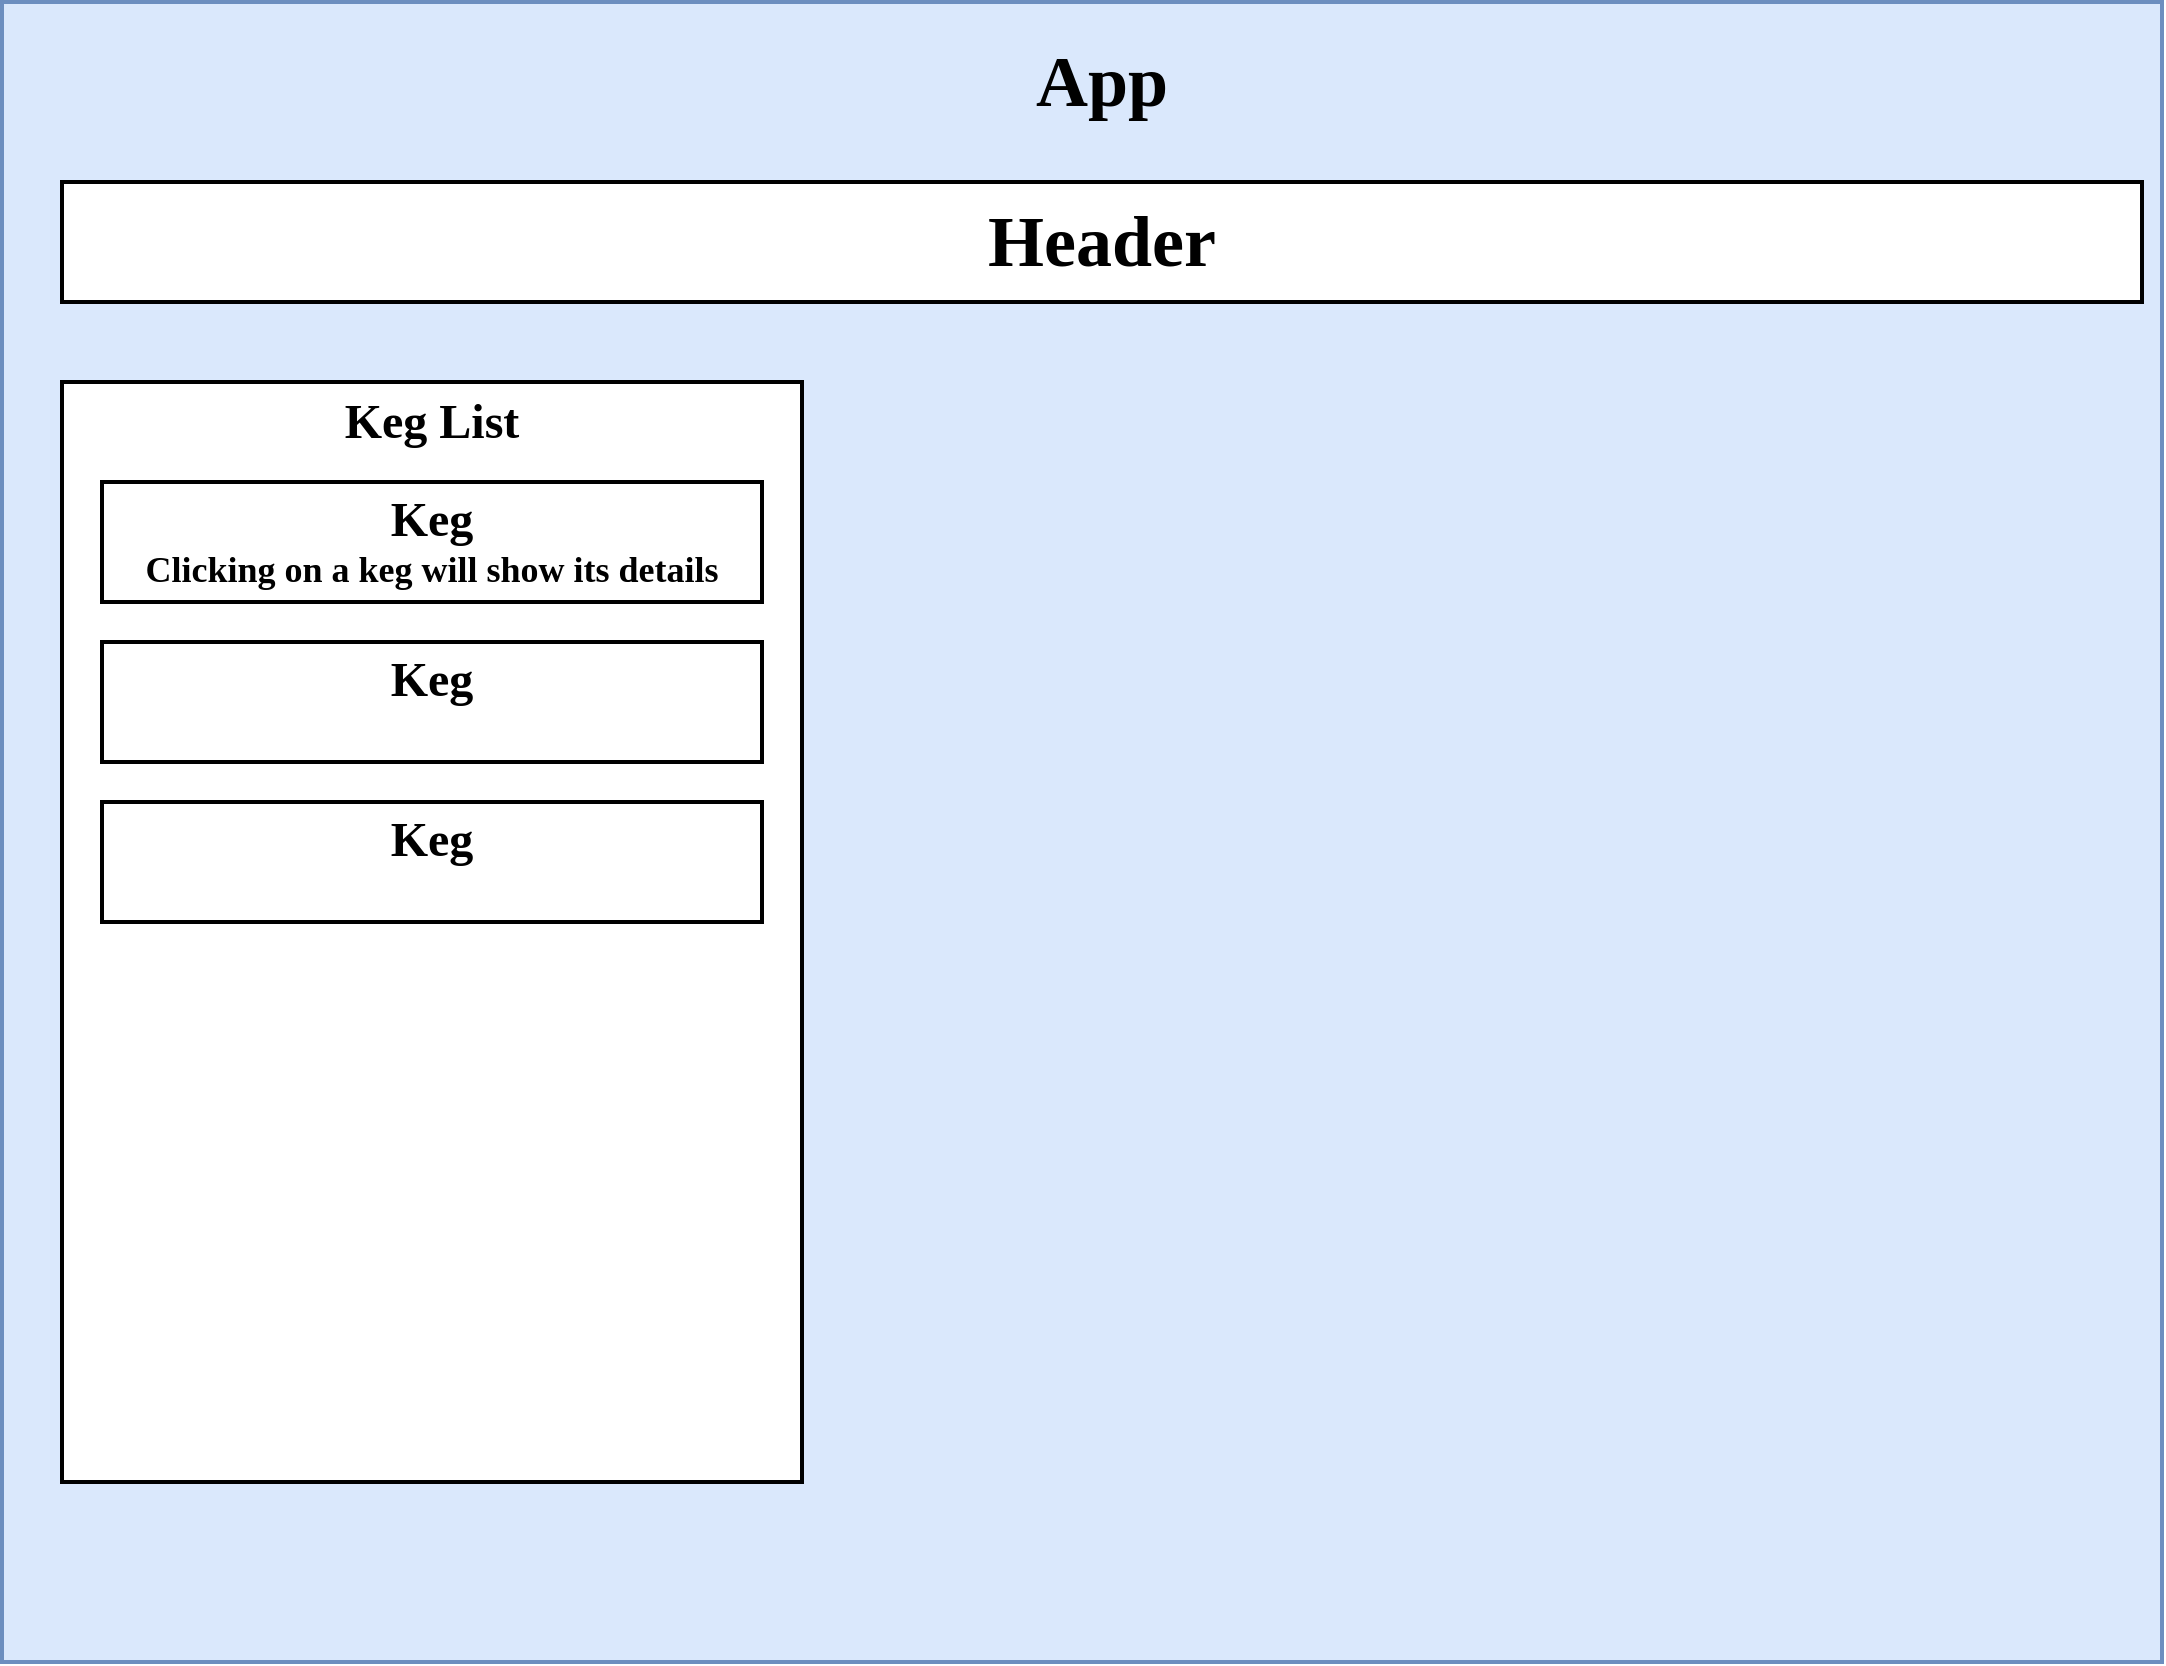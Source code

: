 <mxfile version="14.1.8" type="device"><diagram id="mD3gllbiSejDzujtqncb" name="Page-1"><mxGraphModel dx="3162" dy="1222" grid="1" gridSize="10" guides="1" tooltips="1" connect="1" arrows="1" fold="1" page="1" pageScale="1" pageWidth="1100" pageHeight="850" math="0" shadow="0"><root><mxCell id="0"/><mxCell id="1" parent="0"/><mxCell id="A_Lu4U9Y8x8mx7G1ReFX-2" value="" style="rounded=0;whiteSpace=wrap;html=1;strokeWidth=2;glass=0;sketch=0;shadow=0;fillColor=#dae8fc;strokeColor=#6c8ebf;" vertex="1" parent="1"><mxGeometry y="10" width="1080" height="830" as="geometry"/></mxCell><mxCell id="A_Lu4U9Y8x8mx7G1ReFX-3" value="&lt;font data-font-src=&quot;https://fonts.googleapis.com/css?family=Roboto&quot; style=&quot;font-size: 36px&quot; face=&quot;gill sans mt&quot;&gt;&lt;b&gt;App&lt;/b&gt;&lt;/font&gt;" style="text;html=1;strokeColor=none;fillColor=none;align=center;verticalAlign=middle;whiteSpace=wrap;rounded=0;" vertex="1" parent="1"><mxGeometry x="500" y="10" width="100" height="80" as="geometry"/></mxCell><mxCell id="A_Lu4U9Y8x8mx7G1ReFX-4" value="" style="rounded=0;whiteSpace=wrap;html=1;shadow=0;glass=0;sketch=0;strokeWidth=2;" vertex="1" parent="1"><mxGeometry x="30" y="100" width="1040" height="60" as="geometry"/></mxCell><mxCell id="A_Lu4U9Y8x8mx7G1ReFX-5" value="&lt;font data-font-src=&quot;https://fonts.googleapis.com/css?family=Roboto&quot; style=&quot;font-size: 36px&quot; face=&quot;gill sans mt&quot;&gt;&lt;b&gt;Header&lt;/b&gt;&lt;/font&gt;" style="text;html=1;strokeColor=none;fillColor=none;align=center;verticalAlign=middle;whiteSpace=wrap;rounded=0;" vertex="1" parent="1"><mxGeometry x="500" y="90" width="100" height="80" as="geometry"/></mxCell><mxCell id="A_Lu4U9Y8x8mx7G1ReFX-6" value="" style="rounded=0;whiteSpace=wrap;html=1;shadow=0;glass=0;sketch=0;strokeWidth=2;" vertex="1" parent="1"><mxGeometry x="30" y="200" width="370" height="550" as="geometry"/></mxCell><mxCell id="A_Lu4U9Y8x8mx7G1ReFX-7" value="&lt;font data-font-src=&quot;https://fonts.googleapis.com/css?family=Roboto&quot; style=&quot;font-size: 24px&quot; face=&quot;gill sans mt&quot;&gt;&lt;b&gt;Keg List&lt;/b&gt;&lt;/font&gt;" style="text;html=1;strokeColor=none;fillColor=none;align=center;verticalAlign=middle;whiteSpace=wrap;rounded=0;" vertex="1" parent="1"><mxGeometry x="100" y="200" width="230" height="40" as="geometry"/></mxCell><mxCell id="A_Lu4U9Y8x8mx7G1ReFX-8" value="&lt;font face=&quot;gill sans mt&quot; data-font-src=&quot;https://fonts.googleapis.com/css?family=Roboto&quot;&gt;&lt;b&gt;&lt;span style=&quot;font-size: 24px&quot;&gt;Keg&lt;/span&gt;&lt;br&gt;&lt;font style=&quot;font-size: 18px&quot;&gt;Clicking on a keg will show its details&lt;/font&gt;&lt;br&gt;&lt;/b&gt;&lt;/font&gt;" style="rounded=0;whiteSpace=wrap;html=1;shadow=0;glass=0;sketch=0;strokeWidth=2;" vertex="1" parent="1"><mxGeometry x="50" y="250" width="330" height="60" as="geometry"/></mxCell><mxCell id="A_Lu4U9Y8x8mx7G1ReFX-9" value="&lt;font face=&quot;gill sans mt&quot; data-font-src=&quot;https://fonts.googleapis.com/css?family=Roboto&quot;&gt;&lt;b&gt;&lt;span style=&quot;font-size: 24px&quot;&gt;Keg&lt;/span&gt;&lt;br&gt;&lt;span style=&quot;font-size: 18px&quot;&gt;&amp;nbsp;&lt;/span&gt;&lt;br&gt;&lt;/b&gt;&lt;/font&gt;" style="rounded=0;whiteSpace=wrap;html=1;shadow=0;glass=0;sketch=0;strokeWidth=2;" vertex="1" parent="1"><mxGeometry x="50" y="330" width="330" height="60" as="geometry"/></mxCell><mxCell id="A_Lu4U9Y8x8mx7G1ReFX-10" value="&lt;font face=&quot;gill sans mt&quot; data-font-src=&quot;https://fonts.googleapis.com/css?family=Roboto&quot;&gt;&lt;b&gt;&lt;span style=&quot;font-size: 24px&quot;&gt;Keg&lt;/span&gt;&lt;br&gt;&lt;span style=&quot;font-size: 18px&quot;&gt;&amp;nbsp;&lt;/span&gt;&lt;br&gt;&lt;/b&gt;&lt;/font&gt;" style="rounded=0;whiteSpace=wrap;html=1;shadow=0;glass=0;sketch=0;strokeWidth=2;" vertex="1" parent="1"><mxGeometry x="50" y="410" width="330" height="60" as="geometry"/></mxCell></root></mxGraphModel></diagram></mxfile>